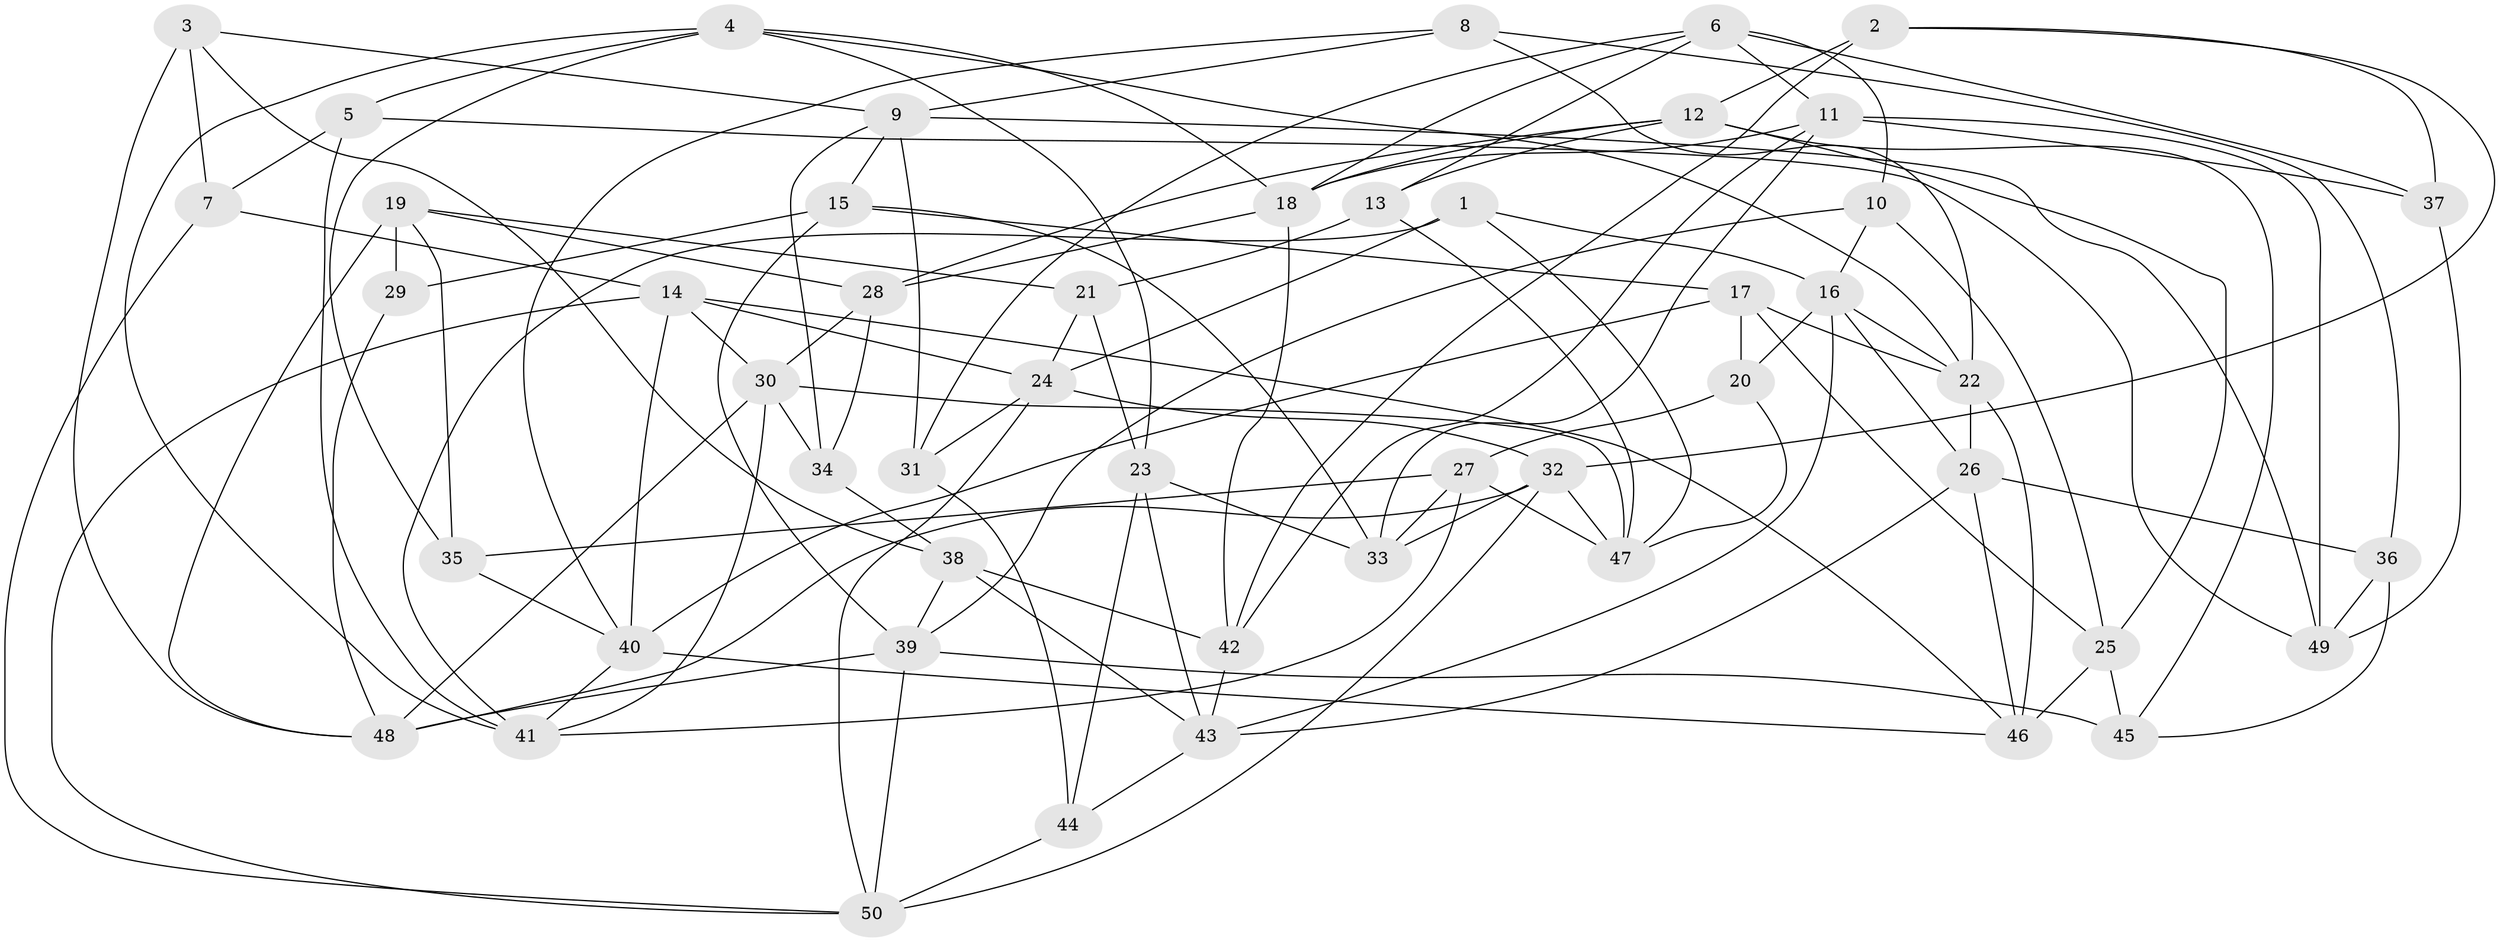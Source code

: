 // original degree distribution, {4: 1.0}
// Generated by graph-tools (version 1.1) at 2025/38/03/04/25 23:38:11]
// undirected, 50 vertices, 125 edges
graph export_dot {
  node [color=gray90,style=filled];
  1;
  2;
  3;
  4;
  5;
  6;
  7;
  8;
  9;
  10;
  11;
  12;
  13;
  14;
  15;
  16;
  17;
  18;
  19;
  20;
  21;
  22;
  23;
  24;
  25;
  26;
  27;
  28;
  29;
  30;
  31;
  32;
  33;
  34;
  35;
  36;
  37;
  38;
  39;
  40;
  41;
  42;
  43;
  44;
  45;
  46;
  47;
  48;
  49;
  50;
  1 -- 16 [weight=1.0];
  1 -- 24 [weight=1.0];
  1 -- 41 [weight=1.0];
  1 -- 47 [weight=1.0];
  2 -- 12 [weight=1.0];
  2 -- 32 [weight=1.0];
  2 -- 37 [weight=1.0];
  2 -- 42 [weight=1.0];
  3 -- 7 [weight=1.0];
  3 -- 9 [weight=1.0];
  3 -- 38 [weight=1.0];
  3 -- 48 [weight=1.0];
  4 -- 5 [weight=1.0];
  4 -- 18 [weight=1.0];
  4 -- 22 [weight=1.0];
  4 -- 23 [weight=1.0];
  4 -- 35 [weight=1.0];
  4 -- 41 [weight=1.0];
  5 -- 7 [weight=1.0];
  5 -- 41 [weight=1.0];
  5 -- 49 [weight=1.0];
  6 -- 10 [weight=1.0];
  6 -- 11 [weight=1.0];
  6 -- 13 [weight=1.0];
  6 -- 18 [weight=1.0];
  6 -- 31 [weight=1.0];
  6 -- 37 [weight=1.0];
  7 -- 14 [weight=1.0];
  7 -- 50 [weight=1.0];
  8 -- 9 [weight=1.0];
  8 -- 22 [weight=1.0];
  8 -- 36 [weight=1.0];
  8 -- 40 [weight=1.0];
  9 -- 15 [weight=1.0];
  9 -- 31 [weight=1.0];
  9 -- 34 [weight=1.0];
  9 -- 49 [weight=1.0];
  10 -- 16 [weight=1.0];
  10 -- 25 [weight=1.0];
  10 -- 39 [weight=1.0];
  11 -- 18 [weight=1.0];
  11 -- 33 [weight=1.0];
  11 -- 37 [weight=1.0];
  11 -- 42 [weight=1.0];
  11 -- 49 [weight=1.0];
  12 -- 13 [weight=1.0];
  12 -- 18 [weight=1.0];
  12 -- 25 [weight=1.0];
  12 -- 28 [weight=1.0];
  12 -- 45 [weight=1.0];
  13 -- 21 [weight=1.0];
  13 -- 47 [weight=1.0];
  14 -- 24 [weight=1.0];
  14 -- 30 [weight=1.0];
  14 -- 40 [weight=1.0];
  14 -- 46 [weight=1.0];
  14 -- 50 [weight=1.0];
  15 -- 17 [weight=1.0];
  15 -- 29 [weight=2.0];
  15 -- 33 [weight=1.0];
  15 -- 39 [weight=1.0];
  16 -- 20 [weight=1.0];
  16 -- 22 [weight=1.0];
  16 -- 26 [weight=1.0];
  16 -- 43 [weight=1.0];
  17 -- 20 [weight=2.0];
  17 -- 22 [weight=1.0];
  17 -- 25 [weight=1.0];
  17 -- 40 [weight=1.0];
  18 -- 28 [weight=1.0];
  18 -- 42 [weight=1.0];
  19 -- 21 [weight=1.0];
  19 -- 28 [weight=2.0];
  19 -- 29 [weight=1.0];
  19 -- 35 [weight=1.0];
  19 -- 48 [weight=1.0];
  20 -- 27 [weight=2.0];
  20 -- 47 [weight=1.0];
  21 -- 23 [weight=1.0];
  21 -- 24 [weight=1.0];
  22 -- 26 [weight=1.0];
  22 -- 46 [weight=1.0];
  23 -- 33 [weight=2.0];
  23 -- 43 [weight=1.0];
  23 -- 44 [weight=1.0];
  24 -- 31 [weight=1.0];
  24 -- 32 [weight=1.0];
  24 -- 50 [weight=1.0];
  25 -- 45 [weight=1.0];
  25 -- 46 [weight=2.0];
  26 -- 36 [weight=2.0];
  26 -- 43 [weight=1.0];
  26 -- 46 [weight=1.0];
  27 -- 33 [weight=1.0];
  27 -- 35 [weight=1.0];
  27 -- 41 [weight=1.0];
  27 -- 47 [weight=1.0];
  28 -- 30 [weight=1.0];
  28 -- 34 [weight=1.0];
  29 -- 48 [weight=1.0];
  30 -- 34 [weight=1.0];
  30 -- 41 [weight=1.0];
  30 -- 47 [weight=1.0];
  30 -- 48 [weight=1.0];
  31 -- 44 [weight=1.0];
  32 -- 33 [weight=1.0];
  32 -- 47 [weight=1.0];
  32 -- 48 [weight=1.0];
  32 -- 50 [weight=1.0];
  34 -- 38 [weight=1.0];
  35 -- 40 [weight=1.0];
  36 -- 45 [weight=1.0];
  36 -- 49 [weight=2.0];
  37 -- 49 [weight=1.0];
  38 -- 39 [weight=1.0];
  38 -- 42 [weight=2.0];
  38 -- 43 [weight=1.0];
  39 -- 45 [weight=1.0];
  39 -- 48 [weight=1.0];
  39 -- 50 [weight=1.0];
  40 -- 41 [weight=1.0];
  40 -- 46 [weight=1.0];
  42 -- 43 [weight=1.0];
  43 -- 44 [weight=1.0];
  44 -- 50 [weight=1.0];
}
